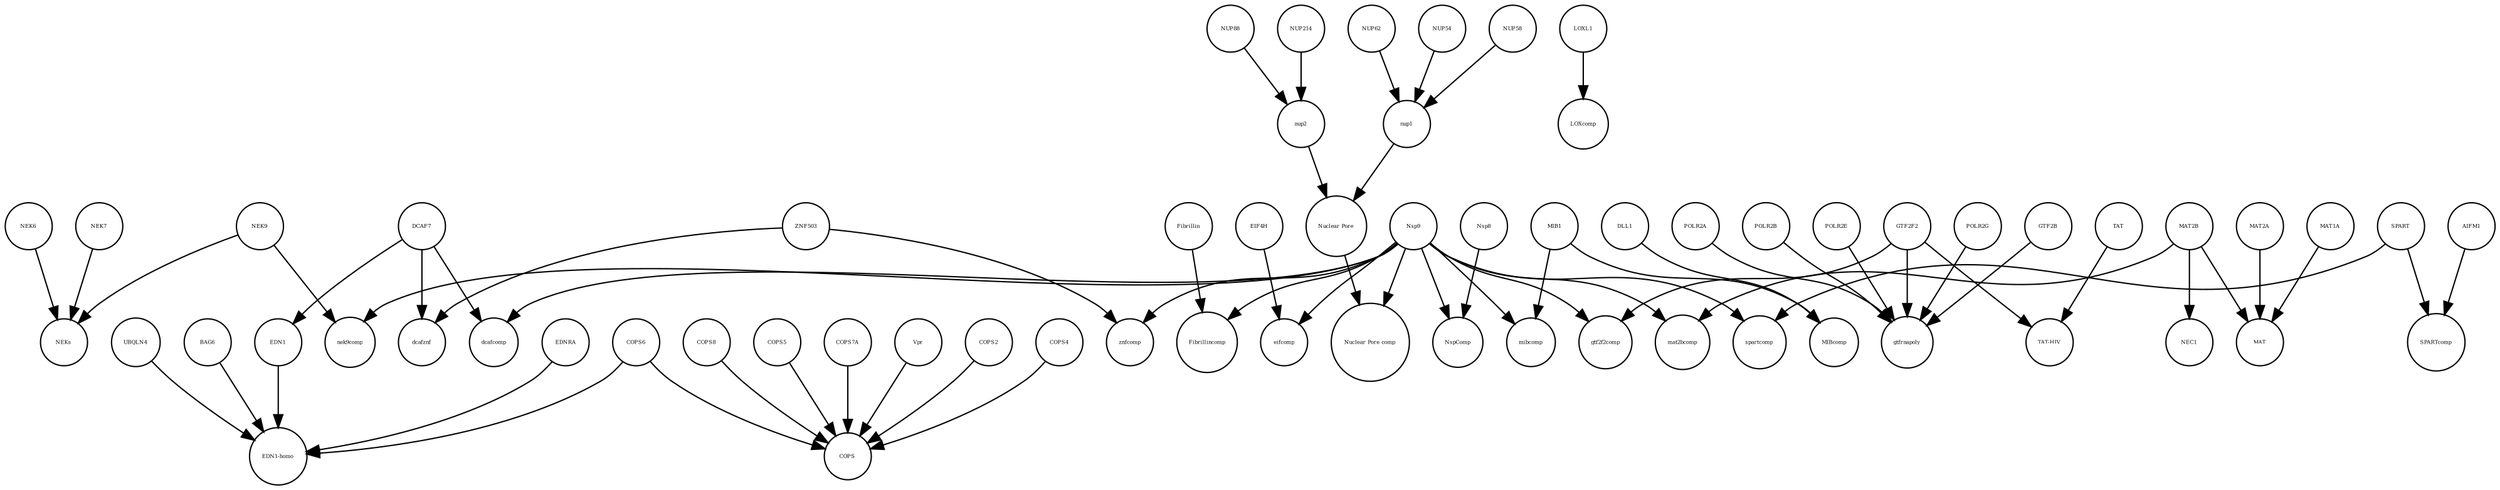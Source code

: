 strict digraph  {
Fibrillincomp [annotation="", bipartite=0, cls=complex, fontsize=4, label=Fibrillincomp, shape=circle];
DCAF7 [annotation="urn_miriam_uniprot_P61962|urn_miriam_pubmed_16887337|urn_miriam_pubmed_16949367", bipartite=0, cls=macromolecule, fontsize=4, label=DCAF7, shape=circle];
NEK6 [annotation="", bipartite=0, cls=macromolecule, fontsize=4, label=NEK6, shape=circle];
COPS8 [annotation="", bipartite=0, cls=macromolecule, fontsize=4, label=COPS8, shape=circle];
nek9comp [annotation="", bipartite=0, cls=complex, fontsize=4, label=nek9comp, shape=circle];
NUP88 [annotation="urn_miriam_uniprot_Q99567|urn_miriam_pubmed_30543681", bipartite=0, cls=macromolecule, fontsize=4, label=NUP88, shape=circle];
"EDN1-homo" [annotation="", bipartite=0, cls=complex, fontsize=4, label="EDN1-homo", shape=circle];
gtfrnapoly [annotation="", bipartite=0, cls=complex, fontsize=4, label=gtfrnapoly, shape=circle];
LOXcomp [annotation="", bipartite=0, cls=complex, fontsize=4, label=LOXcomp, shape=circle];
dcafcomp [annotation="", bipartite=0, cls=complex, fontsize=4, label=dcafcomp, shape=circle];
MAT2A [annotation="", bipartite=0, cls=macromolecule, fontsize=4, label=MAT2A, shape=circle];
NUP54 [annotation=urn_miriam_uniprot_Q7Z3B4, bipartite=0, cls=macromolecule, fontsize=4, label=NUP54, shape=circle];
MIB1 [annotation="urn_miriam_uniprot_Q86YT6|urn_miriam_pubmed_24185901", bipartite=0, cls=macromolecule, fontsize=4, label=MIB1, shape=circle];
eifcomp [annotation="", bipartite=0, cls=complex, fontsize=4, label=eifcomp, shape=circle];
NEK9 [annotation=urn_miriam_uniprot_Q8TD19, bipartite=0, cls=macromolecule, fontsize=4, label=NEK9, shape=circle];
"Nuclear Pore" [annotation="", bipartite=0, cls=complex, fontsize=4, label="Nuclear Pore", shape=circle];
MIBcomp [annotation="", bipartite=0, cls=complex, fontsize=4, label=MIBcomp, shape=circle];
Fibrillin [annotation="", bipartite=0, cls=complex, fontsize=4, label=Fibrillin, shape=circle];
COPS5 [annotation="", bipartite=0, cls=macromolecule, fontsize=4, label=COPS5, shape=circle];
AIFM1 [annotation="", bipartite=0, cls=macromolecule, fontsize=4, label=AIFM1, shape=circle];
MAT1A [annotation="", bipartite=0, cls=macromolecule, fontsize=4, label=MAT1A, shape=circle];
"Nuclear Pore comp" [annotation="", bipartite=0, cls=complex, fontsize=4, label="Nuclear Pore comp", shape=circle];
Nsp8 [annotation="urn_miriam_uniprot_P0DTD1|urn_miriam_ncbiprotein_YP_009725304", bipartite=0, cls=macromolecule, fontsize=4, label=Nsp8, shape=circle];
EIF4H [annotation="urn_miriam_uniprot_Q15056|urn_miriam_pubmed_10585411|urn_miriam_pubmed_11418588", bipartite=0, cls=macromolecule, fontsize=4, label=EIF4H, shape=circle];
ZNF503 [annotation=urn_miriam_uniprot_Q96F45, bipartite=0, cls=macromolecule, fontsize=4, label=ZNF503, shape=circle];
NUP58 [annotation=urn_miriam_uniprot_Q9BVL2, bipartite=0, cls=macromolecule, fontsize=4, label=NUP58, shape=circle];
NUP62 [annotation=urn_miriam_uniprot_P37198, bipartite=0, cls=macromolecule, fontsize=4, label=NUP62, shape=circle];
GTF2F2 [annotation="urn_miriam_uniprot_P13984|urn_miriam_pubmed_10428810", bipartite=0, cls=macromolecule, fontsize=4, label=GTF2F2, shape=circle];
COPS6 [annotation="", bipartite=0, cls=macromolecule, fontsize=4, label=COPS6, shape=circle];
MAT [annotation="", bipartite=0, cls=complex, fontsize=4, label=MAT, shape=circle];
POLR2A [annotation=urn_miriam_uniprot_P30876, bipartite=0, cls=macromolecule, fontsize=4, label=POLR2A, shape=circle];
MAT2B [annotation="urn_miriam_uniprot_Q9NZL9|urn_miriam_pubmed_10644686|urn_miriam_pubmed_23189196|urn_miriam_pubmed_25075345|urn_miriam_pubmed_23425511", bipartite=0, cls=macromolecule, fontsize=4, label=MAT2B, shape=circle];
mibcomp [annotation="", bipartite=0, cls=complex, fontsize=4, label=mibcomp, shape=circle];
NspComp [annotation="", bipartite=0, cls=complex, fontsize=4, label=NspComp, shape=circle];
DLL1 [annotation="", bipartite=0, cls=macromolecule, fontsize=4, label=DLL1, shape=circle];
SPARTcomp [annotation="", bipartite=0, cls=complex, fontsize=4, label=SPARTcomp, shape=circle];
NEC1 [annotation="", bipartite=0, cls=complex, fontsize=4, label=NEC1, shape=circle];
EDN1 [annotation=urn_miriam_uniprot_P05305, bipartite=0, cls=macromolecule, fontsize=4, label=EDN1, shape=circle];
gtf2f2comp [annotation="", bipartite=0, cls=complex, fontsize=4, label=gtf2f2comp, shape=circle];
nup2 [annotation="", bipartite=0, cls=complex, fontsize=4, label=nup2, shape=circle];
POLR2B [annotation="", bipartite=0, cls=macromolecule, fontsize=4, label=POLR2B, shape=circle];
"TAT-HIV" [annotation="", bipartite=0, cls=complex, fontsize=4, label="TAT-HIV", shape=circle];
BAG6 [annotation="", bipartite=0, cls=macromolecule, fontsize=4, label=BAG6, shape=circle];
LOXL1 [annotation="", bipartite=0, cls=macromolecule, fontsize=4, label=LOXL1, shape=circle];
mat2bcomp [annotation="", bipartite=0, cls=complex, fontsize=4, label=mat2bcomp, shape=circle];
POLR2E [annotation="", bipartite=0, cls=macromolecule, fontsize=4, label=POLR2E, shape=circle];
Nsp9 [annotation="urn_miriam_uniprot_P0DTD1|urn_miriam_ncbiprotein_YP_009725305", bipartite=0, cls=macromolecule, fontsize=4, label=Nsp9, shape=circle];
znfcomp [annotation="", bipartite=0, cls=complex, fontsize=4, label=znfcomp, shape=circle];
nup1 [annotation="", bipartite=0, cls=complex, fontsize=4, label=nup1, shape=circle];
COPS7A [annotation="", bipartite=0, cls=macromolecule, fontsize=4, label=COPS7A, shape=circle];
EDNRA [annotation="", bipartite=0, cls=macromolecule, fontsize=4, label=EDNRA, shape=circle];
POLR2G [annotation="", bipartite=0, cls=macromolecule, fontsize=4, label=POLR2G, shape=circle];
Vpr [annotation="", bipartite=0, cls=macromolecule, fontsize=4, label=Vpr, shape=circle];
NUP214 [annotation=urn_miriam_uniprot_P35658, bipartite=0, cls=macromolecule, fontsize=4, label=NUP214, shape=circle];
COPS [annotation="", bipartite=0, cls=complex, fontsize=4, label=COPS, shape=circle];
SPART [annotation=urn_miriam_uniprot_Q8N0X7, bipartite=0, cls=macromolecule, fontsize=4, label=SPART, shape=circle];
TAT [annotation="", bipartite=0, cls=macromolecule, fontsize=4, label=TAT, shape=circle];
NEK7 [annotation="", bipartite=0, cls=macromolecule, fontsize=4, label=NEK7, shape=circle];
NEKs [annotation="", bipartite=0, cls=complex, fontsize=4, label=NEKs, shape=circle];
spartcomp [annotation="", bipartite=0, cls=complex, fontsize=4, label=spartcomp, shape=circle];
COPS2 [annotation="", bipartite=0, cls=macromolecule, fontsize=4, label=COPS2, shape=circle];
COPS4 [annotation="", bipartite=0, cls=macromolecule, fontsize=4, label=COPS4, shape=circle];
dcafznf [annotation="", bipartite=0, cls=complex, fontsize=4, label=dcafznf, shape=circle];
UBQLN4 [annotation="", bipartite=0, cls=macromolecule, fontsize=4, label=UBQLN4, shape=circle];
GTF2B [annotation="", bipartite=0, cls=macromolecule, fontsize=4, label=GTF2B, shape=circle];
DCAF7 -> EDN1  [annotation=urn_miriam_pubmed_27880803, interaction_type=catalysis];
DCAF7 -> dcafcomp  [annotation="", interaction_type=production];
DCAF7 -> dcafznf  [annotation="", interaction_type=production];
NEK6 -> NEKs  [annotation="", interaction_type=production];
COPS8 -> COPS  [annotation="", interaction_type=production];
NUP88 -> nup2  [annotation="", interaction_type=production];
MAT2A -> MAT  [annotation="", interaction_type=production];
NUP54 -> nup1  [annotation="", interaction_type=production];
MIB1 -> mibcomp  [annotation="", interaction_type=production];
MIB1 -> MIBcomp  [annotation="", interaction_type=production];
NEK9 -> nek9comp  [annotation="", interaction_type=production];
NEK9 -> NEKs  [annotation="", interaction_type=production];
"Nuclear Pore" -> "Nuclear Pore comp"  [annotation="", interaction_type=production];
Fibrillin -> Fibrillincomp  [annotation="", interaction_type=production];
COPS5 -> COPS  [annotation="", interaction_type=production];
AIFM1 -> SPARTcomp  [annotation="", interaction_type=production];
MAT1A -> MAT  [annotation="", interaction_type=production];
Nsp8 -> NspComp  [annotation="", interaction_type=production];
EIF4H -> eifcomp  [annotation="", interaction_type=production];
ZNF503 -> znfcomp  [annotation="", interaction_type=production];
ZNF503 -> dcafznf  [annotation="", interaction_type=production];
NUP58 -> nup1  [annotation="", interaction_type=production];
NUP62 -> nup1  [annotation="", interaction_type=production];
GTF2F2 -> gtf2f2comp  [annotation="", interaction_type=production];
GTF2F2 -> gtfrnapoly  [annotation="", interaction_type=production];
GTF2F2 -> "TAT-HIV"  [annotation="", interaction_type=production];
COPS6 -> "EDN1-homo"  [annotation="", interaction_type=production];
COPS6 -> COPS  [annotation="", interaction_type=production];
POLR2A -> gtfrnapoly  [annotation="", interaction_type=production];
MAT2B -> MAT  [annotation="", interaction_type=production];
MAT2B -> mat2bcomp  [annotation="", interaction_type=production];
MAT2B -> NEC1  [annotation="", interaction_type=production];
DLL1 -> MIBcomp  [annotation="", interaction_type=production];
EDN1 -> "EDN1-homo"  [annotation="", interaction_type=production];
nup2 -> "Nuclear Pore"  [annotation="", interaction_type=production];
POLR2B -> gtfrnapoly  [annotation="", interaction_type=production];
BAG6 -> "EDN1-homo"  [annotation="", interaction_type=production];
LOXL1 -> LOXcomp  [annotation="", interaction_type=production];
POLR2E -> gtfrnapoly  [annotation="", interaction_type=production];
Nsp9 -> nek9comp  [annotation="", interaction_type=production];
Nsp9 -> "Nuclear Pore comp"  [annotation="", interaction_type=production];
Nsp9 -> NspComp  [annotation="", interaction_type=production];
Nsp9 -> znfcomp  [annotation="", interaction_type=production];
Nsp9 -> spartcomp  [annotation="", interaction_type=production];
Nsp9 -> eifcomp  [annotation="", interaction_type=production];
Nsp9 -> mibcomp  [annotation="", interaction_type=production];
Nsp9 -> Fibrillincomp  [annotation="", interaction_type=production];
Nsp9 -> mat2bcomp  [annotation="", interaction_type=production];
Nsp9 -> dcafcomp  [annotation="", interaction_type=production];
Nsp9 -> gtf2f2comp  [annotation="", interaction_type=production];
nup1 -> "Nuclear Pore"  [annotation="", interaction_type=production];
COPS7A -> COPS  [annotation="", interaction_type=production];
EDNRA -> "EDN1-homo"  [annotation="", interaction_type=production];
POLR2G -> gtfrnapoly  [annotation="", interaction_type=production];
Vpr -> COPS  [annotation="", interaction_type=production];
NUP214 -> nup2  [annotation="", interaction_type=production];
SPART -> spartcomp  [annotation="", interaction_type=production];
SPART -> SPARTcomp  [annotation="", interaction_type=production];
TAT -> "TAT-HIV"  [annotation="", interaction_type=production];
NEK7 -> NEKs  [annotation="", interaction_type=production];
COPS2 -> COPS  [annotation="", interaction_type=production];
COPS4 -> COPS  [annotation="", interaction_type=production];
UBQLN4 -> "EDN1-homo"  [annotation="", interaction_type=production];
GTF2B -> gtfrnapoly  [annotation="", interaction_type=production];
}
